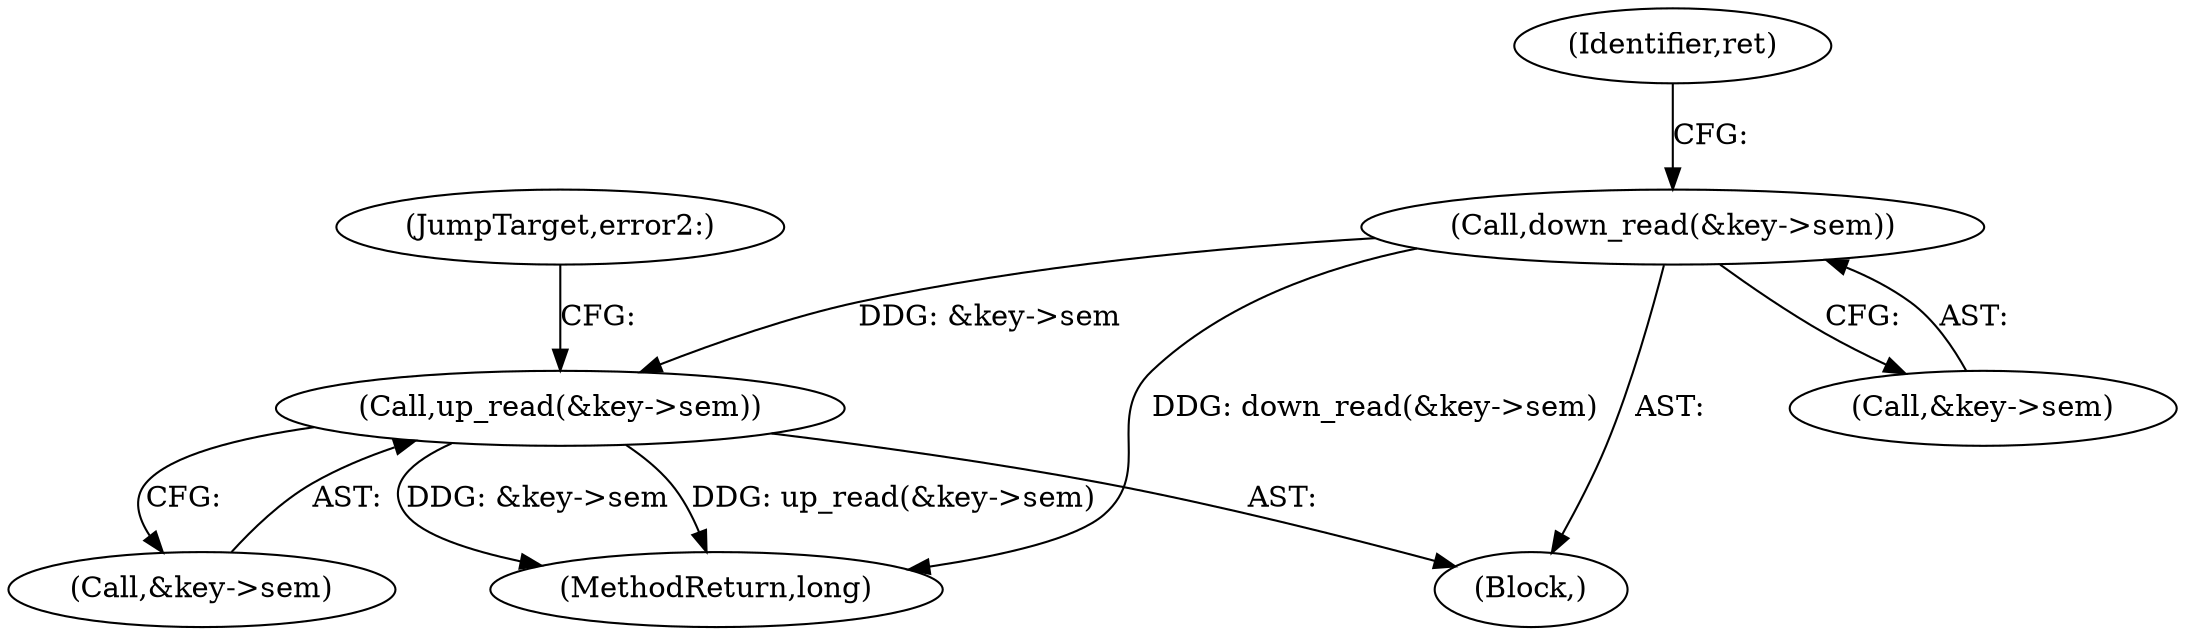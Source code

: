 digraph "0_linux_363b02dab09b3226f3bd1420dad9c72b79a42a76_9@API" {
"1000180" [label="(Call,down_read(&key->sem))"];
"1000199" [label="(Call,up_read(&key->sem))"];
"1000199" [label="(Call,up_read(&key->sem))"];
"1000200" [label="(Call,&key->sem)"];
"1000204" [label="(JumpTarget,error2:)"];
"1000180" [label="(Call,down_read(&key->sem))"];
"1000181" [label="(Call,&key->sem)"];
"1000186" [label="(Identifier,ret)"];
"1000210" [label="(MethodReturn,long)"];
"1000179" [label="(Block,)"];
"1000180" -> "1000179"  [label="AST: "];
"1000180" -> "1000181"  [label="CFG: "];
"1000181" -> "1000180"  [label="AST: "];
"1000186" -> "1000180"  [label="CFG: "];
"1000180" -> "1000210"  [label="DDG: down_read(&key->sem)"];
"1000180" -> "1000199"  [label="DDG: &key->sem"];
"1000199" -> "1000179"  [label="AST: "];
"1000199" -> "1000200"  [label="CFG: "];
"1000200" -> "1000199"  [label="AST: "];
"1000204" -> "1000199"  [label="CFG: "];
"1000199" -> "1000210"  [label="DDG: &key->sem"];
"1000199" -> "1000210"  [label="DDG: up_read(&key->sem)"];
}
